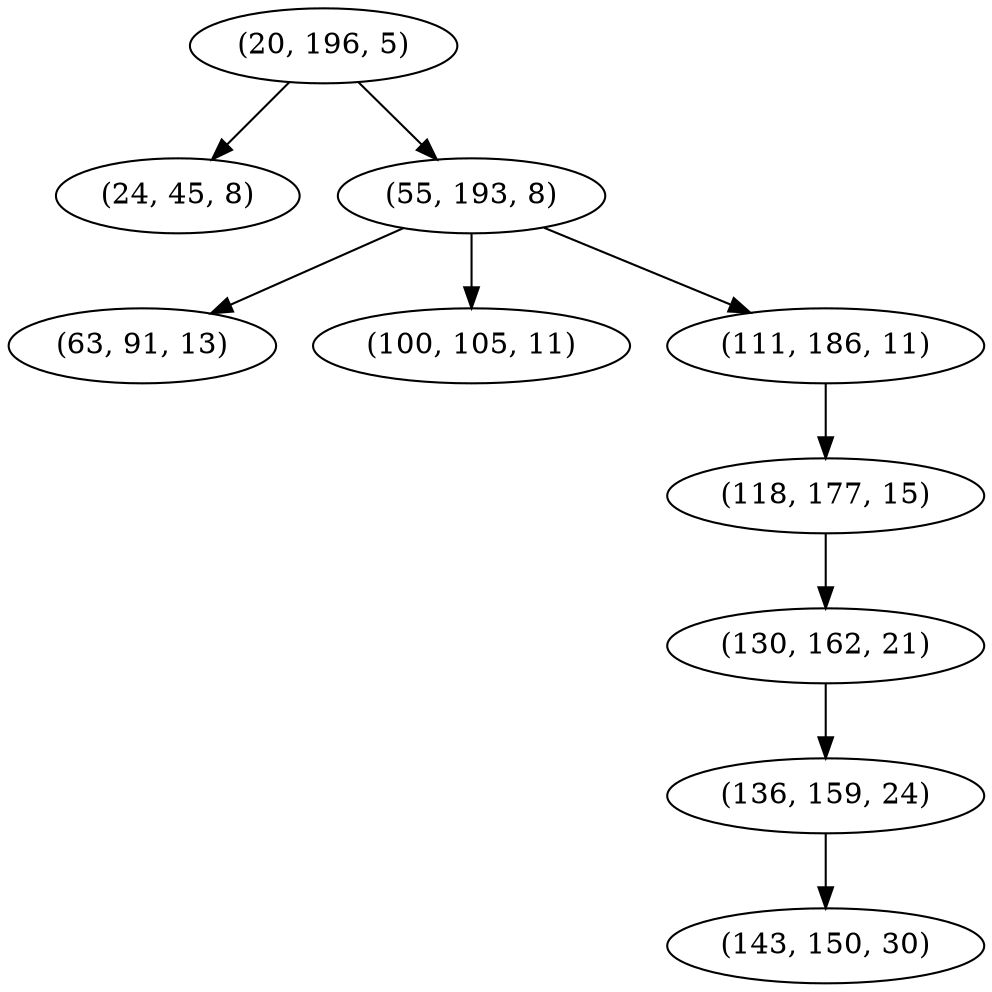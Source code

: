 digraph tree {
    "(20, 196, 5)";
    "(24, 45, 8)";
    "(55, 193, 8)";
    "(63, 91, 13)";
    "(100, 105, 11)";
    "(111, 186, 11)";
    "(118, 177, 15)";
    "(130, 162, 21)";
    "(136, 159, 24)";
    "(143, 150, 30)";
    "(20, 196, 5)" -> "(24, 45, 8)";
    "(20, 196, 5)" -> "(55, 193, 8)";
    "(55, 193, 8)" -> "(63, 91, 13)";
    "(55, 193, 8)" -> "(100, 105, 11)";
    "(55, 193, 8)" -> "(111, 186, 11)";
    "(111, 186, 11)" -> "(118, 177, 15)";
    "(118, 177, 15)" -> "(130, 162, 21)";
    "(130, 162, 21)" -> "(136, 159, 24)";
    "(136, 159, 24)" -> "(143, 150, 30)";
}
